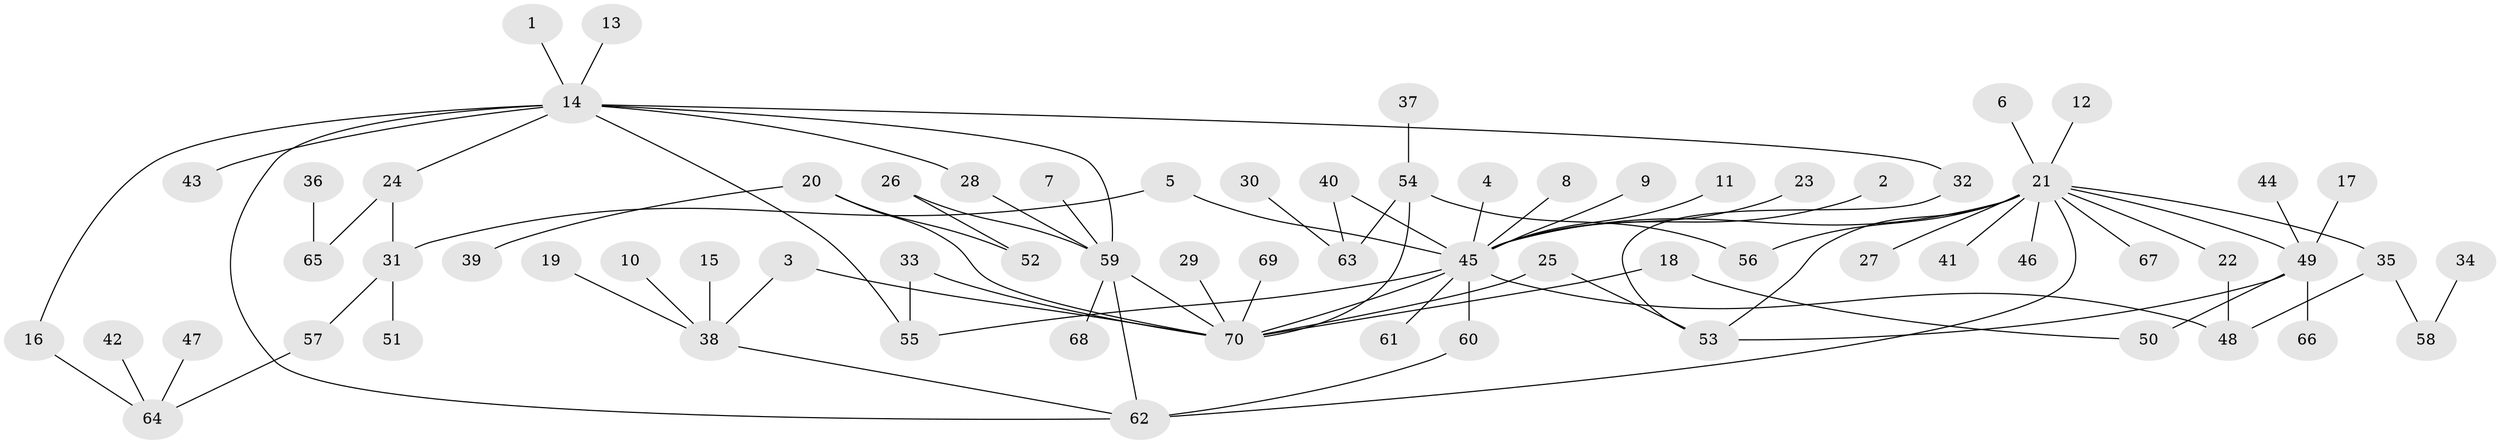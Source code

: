 // original degree distribution, {7: 0.0072992700729927005, 15: 0.0072992700729927005, 6: 0.021897810218978103, 9: 0.0072992700729927005, 1: 0.5693430656934306, 16: 0.0072992700729927005, 12: 0.014598540145985401, 2: 0.17518248175182483, 3: 0.10948905109489052, 5: 0.029197080291970802, 4: 0.051094890510948905}
// Generated by graph-tools (version 1.1) at 2025/01/03/09/25 03:01:46]
// undirected, 70 vertices, 87 edges
graph export_dot {
graph [start="1"]
  node [color=gray90,style=filled];
  1;
  2;
  3;
  4;
  5;
  6;
  7;
  8;
  9;
  10;
  11;
  12;
  13;
  14;
  15;
  16;
  17;
  18;
  19;
  20;
  21;
  22;
  23;
  24;
  25;
  26;
  27;
  28;
  29;
  30;
  31;
  32;
  33;
  34;
  35;
  36;
  37;
  38;
  39;
  40;
  41;
  42;
  43;
  44;
  45;
  46;
  47;
  48;
  49;
  50;
  51;
  52;
  53;
  54;
  55;
  56;
  57;
  58;
  59;
  60;
  61;
  62;
  63;
  64;
  65;
  66;
  67;
  68;
  69;
  70;
  1 -- 14 [weight=1.0];
  2 -- 45 [weight=1.0];
  3 -- 38 [weight=1.0];
  3 -- 70 [weight=1.0];
  4 -- 45 [weight=1.0];
  5 -- 31 [weight=1.0];
  5 -- 45 [weight=1.0];
  6 -- 21 [weight=1.0];
  7 -- 59 [weight=1.0];
  8 -- 45 [weight=1.0];
  9 -- 45 [weight=1.0];
  10 -- 38 [weight=1.0];
  11 -- 45 [weight=1.0];
  12 -- 21 [weight=1.0];
  13 -- 14 [weight=1.0];
  14 -- 16 [weight=1.0];
  14 -- 24 [weight=1.0];
  14 -- 28 [weight=1.0];
  14 -- 32 [weight=1.0];
  14 -- 43 [weight=1.0];
  14 -- 55 [weight=1.0];
  14 -- 59 [weight=1.0];
  14 -- 62 [weight=1.0];
  15 -- 38 [weight=1.0];
  16 -- 64 [weight=1.0];
  17 -- 49 [weight=1.0];
  18 -- 50 [weight=1.0];
  18 -- 70 [weight=1.0];
  19 -- 38 [weight=1.0];
  20 -- 39 [weight=1.0];
  20 -- 52 [weight=1.0];
  20 -- 70 [weight=1.0];
  21 -- 22 [weight=1.0];
  21 -- 27 [weight=1.0];
  21 -- 35 [weight=1.0];
  21 -- 41 [weight=1.0];
  21 -- 45 [weight=1.0];
  21 -- 46 [weight=1.0];
  21 -- 49 [weight=1.0];
  21 -- 53 [weight=1.0];
  21 -- 56 [weight=1.0];
  21 -- 62 [weight=1.0];
  21 -- 67 [weight=1.0];
  22 -- 48 [weight=1.0];
  23 -- 45 [weight=1.0];
  24 -- 31 [weight=1.0];
  24 -- 65 [weight=1.0];
  25 -- 53 [weight=1.0];
  25 -- 70 [weight=1.0];
  26 -- 52 [weight=1.0];
  26 -- 59 [weight=1.0];
  28 -- 59 [weight=1.0];
  29 -- 70 [weight=1.0];
  30 -- 63 [weight=1.0];
  31 -- 51 [weight=1.0];
  31 -- 57 [weight=1.0];
  32 -- 53 [weight=1.0];
  33 -- 55 [weight=1.0];
  33 -- 70 [weight=1.0];
  34 -- 58 [weight=1.0];
  35 -- 48 [weight=1.0];
  35 -- 58 [weight=1.0];
  36 -- 65 [weight=1.0];
  37 -- 54 [weight=1.0];
  38 -- 62 [weight=1.0];
  40 -- 45 [weight=1.0];
  40 -- 63 [weight=1.0];
  42 -- 64 [weight=1.0];
  44 -- 49 [weight=1.0];
  45 -- 48 [weight=1.0];
  45 -- 55 [weight=1.0];
  45 -- 60 [weight=1.0];
  45 -- 61 [weight=1.0];
  45 -- 70 [weight=1.0];
  47 -- 64 [weight=1.0];
  49 -- 50 [weight=1.0];
  49 -- 53 [weight=1.0];
  49 -- 66 [weight=1.0];
  54 -- 56 [weight=1.0];
  54 -- 63 [weight=1.0];
  54 -- 70 [weight=1.0];
  57 -- 64 [weight=1.0];
  59 -- 62 [weight=1.0];
  59 -- 68 [weight=1.0];
  59 -- 70 [weight=1.0];
  60 -- 62 [weight=1.0];
  69 -- 70 [weight=1.0];
}
